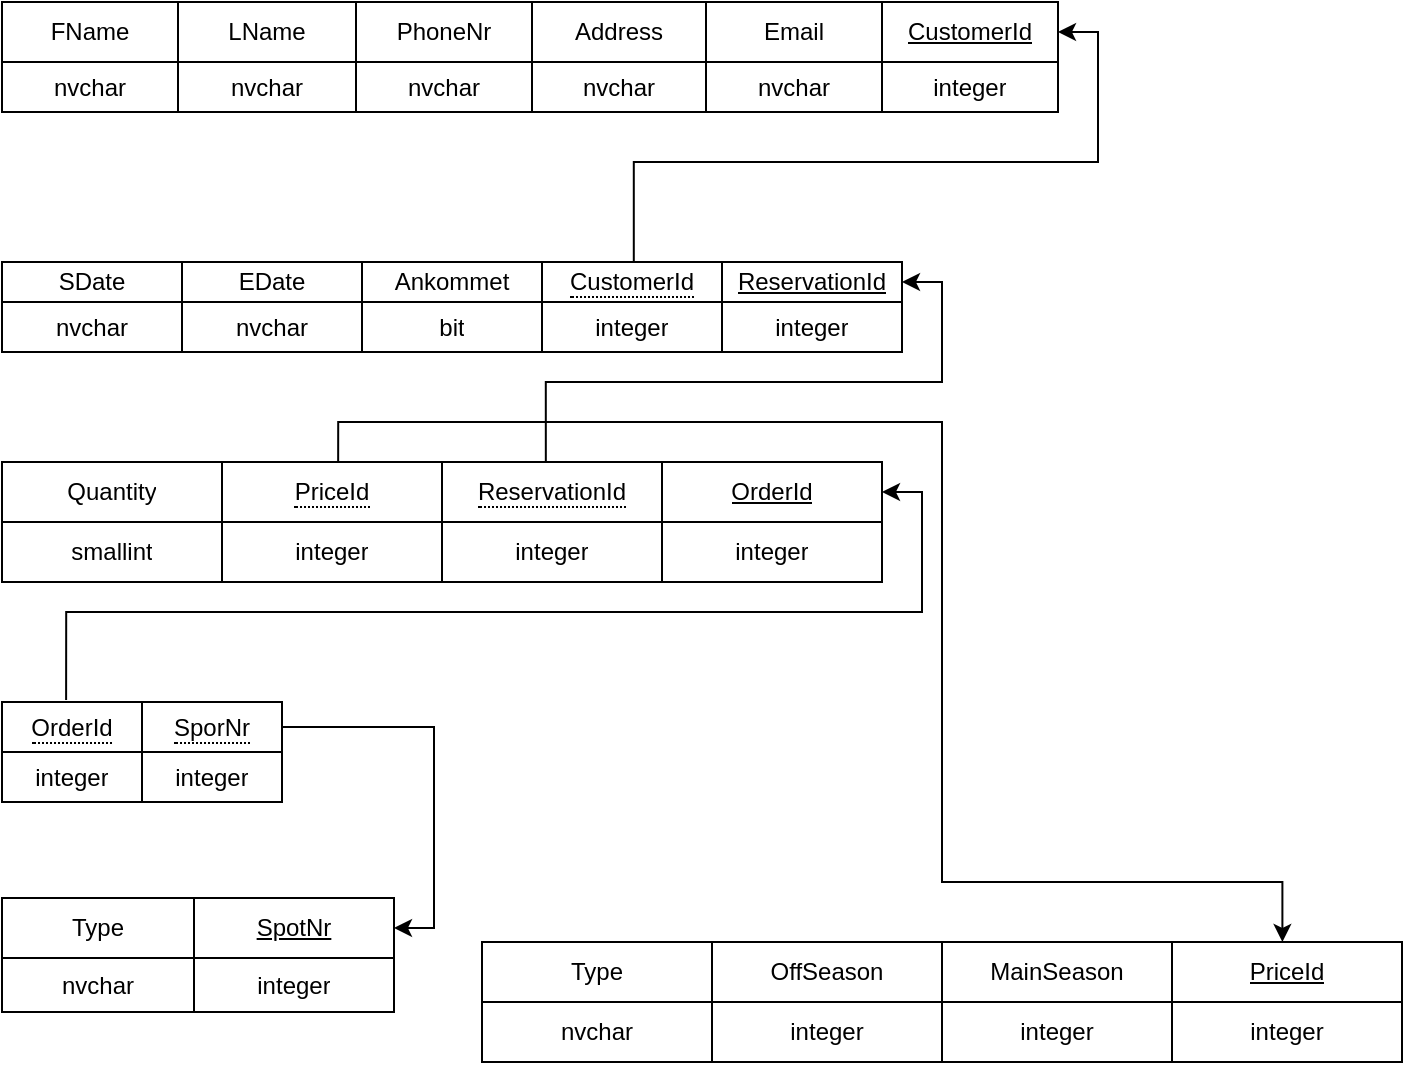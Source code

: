 <mxfile version="15.3.8" type="device"><diagram id="tQJHUnWnZHZ0aZ3PGCRK" name="Page-1"><mxGraphModel dx="1422" dy="845" grid="0" gridSize="10" guides="1" tooltips="1" connect="1" arrows="1" fold="1" page="1" pageScale="1" pageWidth="827" pageHeight="1169" math="0" shadow="0"><root><mxCell id="0"/><mxCell id="1" parent="0"/><mxCell id="6qrHct2rIWOiaFqvZe8y-100" style="edgeStyle=orthogonalEdgeStyle;rounded=0;orthogonalLoop=1;jettySize=auto;html=1;entryX=0.702;entryY=0.05;entryDx=0;entryDy=0;entryPerimeter=0;exitX=1;exitY=0.5;exitDx=0;exitDy=0;startArrow=classic;startFill=1;endArrow=none;endFill=0;" parent="1" source="6qrHct2rIWOiaFqvZe8y-22" target="6qrHct2rIWOiaFqvZe8y-37" edge="1"><mxGeometry relative="1" as="geometry"/></mxCell><mxCell id="6qrHct2rIWOiaFqvZe8y-21" value="" style="shape=table;startSize=0;container=1;collapsible=0;childLayout=tableLayout;" parent="1" vertex="1"><mxGeometry x="110" y="80" width="528" height="55" as="geometry"/></mxCell><mxCell id="6qrHct2rIWOiaFqvZe8y-22" value="" style="shape=partialRectangle;collapsible=0;dropTarget=0;pointerEvents=0;fillColor=none;top=0;left=0;bottom=0;right=0;points=[[0,0.5],[1,0.5]];portConstraint=eastwest;" parent="6qrHct2rIWOiaFqvZe8y-21" vertex="1"><mxGeometry width="528" height="30" as="geometry"/></mxCell><mxCell id="6qrHct2rIWOiaFqvZe8y-23" value="FName" style="shape=partialRectangle;html=1;whiteSpace=wrap;connectable=0;overflow=hidden;fillColor=none;top=0;left=0;bottom=0;right=0;pointerEvents=1;" parent="6qrHct2rIWOiaFqvZe8y-22" vertex="1"><mxGeometry width="88" height="30" as="geometry"><mxRectangle width="88" height="30" as="alternateBounds"/></mxGeometry></mxCell><mxCell id="6qrHct2rIWOiaFqvZe8y-24" value="LName" style="shape=partialRectangle;html=1;whiteSpace=wrap;connectable=0;overflow=hidden;fillColor=none;top=0;left=0;bottom=0;right=0;pointerEvents=1;" parent="6qrHct2rIWOiaFqvZe8y-22" vertex="1"><mxGeometry x="88" width="89" height="30" as="geometry"><mxRectangle width="89" height="30" as="alternateBounds"/></mxGeometry></mxCell><mxCell id="6qrHct2rIWOiaFqvZe8y-25" value="PhoneNr" style="shape=partialRectangle;html=1;whiteSpace=wrap;connectable=0;overflow=hidden;fillColor=none;top=0;left=0;bottom=0;right=0;pointerEvents=1;" parent="6qrHct2rIWOiaFqvZe8y-22" vertex="1"><mxGeometry x="177" width="88" height="30" as="geometry"><mxRectangle width="88" height="30" as="alternateBounds"/></mxGeometry></mxCell><mxCell id="6qrHct2rIWOiaFqvZe8y-26" value="Address" style="shape=partialRectangle;html=1;whiteSpace=wrap;connectable=0;overflow=hidden;fillColor=none;top=0;left=0;bottom=0;right=0;pointerEvents=1;" parent="6qrHct2rIWOiaFqvZe8y-22" vertex="1"><mxGeometry x="265" width="87" height="30" as="geometry"><mxRectangle width="87" height="30" as="alternateBounds"/></mxGeometry></mxCell><mxCell id="6qrHct2rIWOiaFqvZe8y-27" value="Email" style="shape=partialRectangle;html=1;whiteSpace=wrap;connectable=0;overflow=hidden;fillColor=none;top=0;left=0;bottom=0;right=0;pointerEvents=1;" parent="6qrHct2rIWOiaFqvZe8y-22" vertex="1"><mxGeometry x="352" width="88" height="30" as="geometry"><mxRectangle width="88" height="30" as="alternateBounds"/></mxGeometry></mxCell><mxCell id="6qrHct2rIWOiaFqvZe8y-28" value="&lt;u&gt;CustomerId&lt;/u&gt;" style="shape=partialRectangle;html=1;whiteSpace=wrap;connectable=0;overflow=hidden;fillColor=none;top=0;left=0;bottom=0;right=0;pointerEvents=1;" parent="6qrHct2rIWOiaFqvZe8y-22" vertex="1"><mxGeometry x="440" width="88" height="30" as="geometry"><mxRectangle width="88" height="30" as="alternateBounds"/></mxGeometry></mxCell><mxCell id="6qrHct2rIWOiaFqvZe8y-29" value="" style="shape=partialRectangle;collapsible=0;dropTarget=0;pointerEvents=0;fillColor=none;top=0;left=0;bottom=0;right=0;points=[[0,0.5],[1,0.5]];portConstraint=eastwest;" parent="6qrHct2rIWOiaFqvZe8y-21" vertex="1"><mxGeometry y="30" width="528" height="25" as="geometry"/></mxCell><mxCell id="6qrHct2rIWOiaFqvZe8y-30" value="nvchar" style="shape=partialRectangle;html=1;whiteSpace=wrap;connectable=0;overflow=hidden;fillColor=none;top=0;left=0;bottom=0;right=0;pointerEvents=1;" parent="6qrHct2rIWOiaFqvZe8y-29" vertex="1"><mxGeometry width="88" height="25" as="geometry"><mxRectangle width="88" height="25" as="alternateBounds"/></mxGeometry></mxCell><mxCell id="6qrHct2rIWOiaFqvZe8y-31" value="nvchar" style="shape=partialRectangle;html=1;whiteSpace=wrap;connectable=0;overflow=hidden;fillColor=none;top=0;left=0;bottom=0;right=0;pointerEvents=1;" parent="6qrHct2rIWOiaFqvZe8y-29" vertex="1"><mxGeometry x="88" width="89" height="25" as="geometry"><mxRectangle width="89" height="25" as="alternateBounds"/></mxGeometry></mxCell><mxCell id="6qrHct2rIWOiaFqvZe8y-32" value="nvchar" style="shape=partialRectangle;html=1;whiteSpace=wrap;connectable=0;overflow=hidden;fillColor=none;top=0;left=0;bottom=0;right=0;pointerEvents=1;" parent="6qrHct2rIWOiaFqvZe8y-29" vertex="1"><mxGeometry x="177" width="88" height="25" as="geometry"><mxRectangle width="88" height="25" as="alternateBounds"/></mxGeometry></mxCell><mxCell id="6qrHct2rIWOiaFqvZe8y-33" value="nvchar" style="shape=partialRectangle;html=1;whiteSpace=wrap;connectable=0;overflow=hidden;fillColor=none;top=0;left=0;bottom=0;right=0;pointerEvents=1;" parent="6qrHct2rIWOiaFqvZe8y-29" vertex="1"><mxGeometry x="265" width="87" height="25" as="geometry"><mxRectangle width="87" height="25" as="alternateBounds"/></mxGeometry></mxCell><mxCell id="6qrHct2rIWOiaFqvZe8y-34" value="nvchar" style="shape=partialRectangle;html=1;whiteSpace=wrap;connectable=0;overflow=hidden;fillColor=none;top=0;left=0;bottom=0;right=0;pointerEvents=1;" parent="6qrHct2rIWOiaFqvZe8y-29" vertex="1"><mxGeometry x="352" width="88" height="25" as="geometry"><mxRectangle width="88" height="25" as="alternateBounds"/></mxGeometry></mxCell><mxCell id="6qrHct2rIWOiaFqvZe8y-35" value="integer" style="shape=partialRectangle;html=1;whiteSpace=wrap;connectable=0;overflow=hidden;fillColor=none;top=0;left=0;bottom=0;right=0;pointerEvents=1;" parent="6qrHct2rIWOiaFqvZe8y-29" vertex="1"><mxGeometry x="440" width="88" height="25" as="geometry"><mxRectangle width="88" height="25" as="alternateBounds"/></mxGeometry></mxCell><mxCell id="6qrHct2rIWOiaFqvZe8y-36" value="" style="shape=table;startSize=0;container=1;collapsible=0;childLayout=tableLayout;" parent="1" vertex="1"><mxGeometry x="110" y="210" width="450" height="45.0" as="geometry"/></mxCell><mxCell id="6qrHct2rIWOiaFqvZe8y-37" value="" style="shape=partialRectangle;collapsible=0;dropTarget=0;pointerEvents=0;fillColor=none;top=0;left=0;bottom=0;right=0;points=[[0,0.5],[1,0.5]];portConstraint=eastwest;" parent="6qrHct2rIWOiaFqvZe8y-36" vertex="1"><mxGeometry width="450" height="20" as="geometry"/></mxCell><mxCell id="6qrHct2rIWOiaFqvZe8y-38" value="SDate" style="shape=partialRectangle;html=1;whiteSpace=wrap;connectable=0;overflow=hidden;fillColor=none;top=0;left=0;bottom=0;right=0;pointerEvents=1;" parent="6qrHct2rIWOiaFqvZe8y-37" vertex="1"><mxGeometry width="90" height="20" as="geometry"><mxRectangle width="90" height="20" as="alternateBounds"/></mxGeometry></mxCell><mxCell id="6qrHct2rIWOiaFqvZe8y-39" value="EDate" style="shape=partialRectangle;html=1;whiteSpace=wrap;connectable=0;overflow=hidden;fillColor=none;top=0;left=0;bottom=0;right=0;pointerEvents=1;" parent="6qrHct2rIWOiaFqvZe8y-37" vertex="1"><mxGeometry x="90" width="90" height="20" as="geometry"><mxRectangle width="90" height="20" as="alternateBounds"/></mxGeometry></mxCell><mxCell id="OQfgwqt8-wcPSQ_-LDFS-3" value="Ankommet" style="shape=partialRectangle;html=1;whiteSpace=wrap;connectable=0;overflow=hidden;fillColor=none;top=0;left=0;bottom=0;right=0;pointerEvents=1;" vertex="1" parent="6qrHct2rIWOiaFqvZe8y-37"><mxGeometry x="180" width="90" height="20" as="geometry"><mxRectangle width="90" height="20" as="alternateBounds"/></mxGeometry></mxCell><mxCell id="6qrHct2rIWOiaFqvZe8y-40" value="&lt;div style=&quot;border-bottom: 1px dotted black&quot;&gt;CustomerId&lt;/div&gt;" style="shape=partialRectangle;html=1;whiteSpace=wrap;connectable=0;overflow=hidden;fillColor=none;top=0;left=0;bottom=0;right=0;pointerEvents=1;" parent="6qrHct2rIWOiaFqvZe8y-37" vertex="1"><mxGeometry x="270" width="90" height="20" as="geometry"><mxRectangle width="90" height="20" as="alternateBounds"/></mxGeometry></mxCell><mxCell id="6qrHct2rIWOiaFqvZe8y-41" value="&lt;u&gt;ReservationId&lt;/u&gt;" style="shape=partialRectangle;html=1;whiteSpace=wrap;connectable=0;overflow=hidden;fillColor=none;top=0;left=0;bottom=0;right=0;pointerEvents=1;" parent="6qrHct2rIWOiaFqvZe8y-37" vertex="1"><mxGeometry x="360" width="90" height="20" as="geometry"><mxRectangle width="90" height="20" as="alternateBounds"/></mxGeometry></mxCell><mxCell id="6qrHct2rIWOiaFqvZe8y-42" value="" style="shape=partialRectangle;collapsible=0;dropTarget=0;pointerEvents=0;fillColor=none;top=0;left=0;bottom=0;right=0;points=[[0,0.5],[1,0.5]];portConstraint=eastwest;" parent="6qrHct2rIWOiaFqvZe8y-36" vertex="1"><mxGeometry y="20" width="450" height="25" as="geometry"/></mxCell><mxCell id="6qrHct2rIWOiaFqvZe8y-43" value="nvchar" style="shape=partialRectangle;html=1;whiteSpace=wrap;connectable=0;overflow=hidden;fillColor=none;top=0;left=0;bottom=0;right=0;pointerEvents=1;" parent="6qrHct2rIWOiaFqvZe8y-42" vertex="1"><mxGeometry width="90" height="25" as="geometry"><mxRectangle width="90" height="25" as="alternateBounds"/></mxGeometry></mxCell><mxCell id="6qrHct2rIWOiaFqvZe8y-44" value="nvchar" style="shape=partialRectangle;html=1;whiteSpace=wrap;connectable=0;overflow=hidden;fillColor=none;top=0;left=0;bottom=0;right=0;pointerEvents=1;" parent="6qrHct2rIWOiaFqvZe8y-42" vertex="1"><mxGeometry x="90" width="90" height="25" as="geometry"><mxRectangle width="90" height="25" as="alternateBounds"/></mxGeometry></mxCell><mxCell id="OQfgwqt8-wcPSQ_-LDFS-4" value="bit" style="shape=partialRectangle;html=1;whiteSpace=wrap;connectable=0;overflow=hidden;fillColor=none;top=0;left=0;bottom=0;right=0;pointerEvents=1;" vertex="1" parent="6qrHct2rIWOiaFqvZe8y-42"><mxGeometry x="180" width="90" height="25" as="geometry"><mxRectangle width="90" height="25" as="alternateBounds"/></mxGeometry></mxCell><mxCell id="6qrHct2rIWOiaFqvZe8y-45" value="integer" style="shape=partialRectangle;html=1;whiteSpace=wrap;connectable=0;overflow=hidden;fillColor=none;top=0;left=0;bottom=0;right=0;pointerEvents=1;" parent="6qrHct2rIWOiaFqvZe8y-42" vertex="1"><mxGeometry x="270" width="90" height="25" as="geometry"><mxRectangle width="90" height="25" as="alternateBounds"/></mxGeometry></mxCell><mxCell id="6qrHct2rIWOiaFqvZe8y-46" value="integer" style="shape=partialRectangle;html=1;whiteSpace=wrap;connectable=0;overflow=hidden;fillColor=none;top=0;left=0;bottom=0;right=0;pointerEvents=1;" parent="6qrHct2rIWOiaFqvZe8y-42" vertex="1"><mxGeometry x="360" width="90" height="25" as="geometry"><mxRectangle width="90" height="25" as="alternateBounds"/></mxGeometry></mxCell><mxCell id="6qrHct2rIWOiaFqvZe8y-47" value="" style="shape=table;startSize=0;container=1;collapsible=0;childLayout=tableLayout;" parent="1" vertex="1"><mxGeometry x="110" y="528" width="196" height="57" as="geometry"/></mxCell><mxCell id="6qrHct2rIWOiaFqvZe8y-48" value="" style="shape=partialRectangle;collapsible=0;dropTarget=0;pointerEvents=0;fillColor=none;top=0;left=0;bottom=0;right=0;points=[[0,0.5],[1,0.5]];portConstraint=eastwest;" parent="6qrHct2rIWOiaFqvZe8y-47" vertex="1"><mxGeometry width="196" height="30" as="geometry"/></mxCell><mxCell id="6qrHct2rIWOiaFqvZe8y-49" value="Type" style="shape=partialRectangle;html=1;whiteSpace=wrap;connectable=0;overflow=hidden;fillColor=none;top=0;left=0;bottom=0;right=0;pointerEvents=1;" parent="6qrHct2rIWOiaFqvZe8y-48" vertex="1"><mxGeometry width="96" height="30" as="geometry"><mxRectangle width="96" height="30" as="alternateBounds"/></mxGeometry></mxCell><mxCell id="6qrHct2rIWOiaFqvZe8y-51" value="&lt;u&gt;SpotNr&lt;/u&gt;" style="shape=partialRectangle;html=1;whiteSpace=wrap;connectable=0;overflow=hidden;fillColor=none;top=0;left=0;bottom=0;right=0;pointerEvents=1;" parent="6qrHct2rIWOiaFqvZe8y-48" vertex="1"><mxGeometry x="96" width="100" height="30" as="geometry"><mxRectangle width="100" height="30" as="alternateBounds"/></mxGeometry></mxCell><mxCell id="6qrHct2rIWOiaFqvZe8y-52" value="" style="shape=partialRectangle;collapsible=0;dropTarget=0;pointerEvents=0;fillColor=none;top=0;left=0;bottom=0;right=0;points=[[0,0.5],[1,0.5]];portConstraint=eastwest;" parent="6qrHct2rIWOiaFqvZe8y-47" vertex="1"><mxGeometry y="30" width="196" height="27" as="geometry"/></mxCell><mxCell id="6qrHct2rIWOiaFqvZe8y-53" value="nvchar" style="shape=partialRectangle;html=1;whiteSpace=wrap;connectable=0;overflow=hidden;fillColor=none;top=0;left=0;bottom=0;right=0;pointerEvents=1;" parent="6qrHct2rIWOiaFqvZe8y-52" vertex="1"><mxGeometry width="96" height="27" as="geometry"><mxRectangle width="96" height="27" as="alternateBounds"/></mxGeometry></mxCell><mxCell id="6qrHct2rIWOiaFqvZe8y-55" value="integer" style="shape=partialRectangle;html=1;whiteSpace=wrap;connectable=0;overflow=hidden;fillColor=none;top=0;left=0;bottom=0;right=0;pointerEvents=1;" parent="6qrHct2rIWOiaFqvZe8y-52" vertex="1"><mxGeometry x="96" width="100" height="27" as="geometry"><mxRectangle width="100" height="27" as="alternateBounds"/></mxGeometry></mxCell><mxCell id="6qrHct2rIWOiaFqvZe8y-102" style="edgeStyle=orthogonalEdgeStyle;rounded=0;orthogonalLoop=1;jettySize=auto;html=1;startArrow=none;startFill=0;endArrow=classic;endFill=1;exitX=0.618;exitY=0;exitDx=0;exitDy=0;exitPerimeter=0;entryX=1;entryY=0.5;entryDx=0;entryDy=0;" parent="1" source="6qrHct2rIWOiaFqvZe8y-61" target="6qrHct2rIWOiaFqvZe8y-37" edge="1"><mxGeometry relative="1" as="geometry"/></mxCell><mxCell id="6qrHct2rIWOiaFqvZe8y-105" style="edgeStyle=orthogonalEdgeStyle;rounded=0;orthogonalLoop=1;jettySize=auto;html=1;entryX=0.87;entryY=0;entryDx=0;entryDy=0;entryPerimeter=0;startArrow=none;startFill=0;endArrow=classic;endFill=1;exitX=0.382;exitY=0;exitDx=0;exitDy=0;exitPerimeter=0;" parent="1" source="6qrHct2rIWOiaFqvZe8y-61" target="6qrHct2rIWOiaFqvZe8y-71" edge="1"><mxGeometry relative="1" as="geometry"><Array as="points"><mxPoint x="278" y="290"/><mxPoint x="580" y="290"/><mxPoint x="580" y="520"/><mxPoint x="750" y="520"/></Array></mxGeometry></mxCell><mxCell id="6qrHct2rIWOiaFqvZe8y-60" value="" style="shape=table;startSize=0;container=1;collapsible=0;childLayout=tableLayout;" parent="1" vertex="1"><mxGeometry x="110" y="310" width="440" height="60" as="geometry"/></mxCell><mxCell id="6qrHct2rIWOiaFqvZe8y-61" value="" style="shape=partialRectangle;collapsible=0;dropTarget=0;pointerEvents=0;fillColor=none;top=0;left=0;bottom=0;right=0;points=[[0,0.5],[1,0.5]];portConstraint=eastwest;" parent="6qrHct2rIWOiaFqvZe8y-60" vertex="1"><mxGeometry width="440" height="30" as="geometry"/></mxCell><mxCell id="6qrHct2rIWOiaFqvZe8y-62" value="Quantity" style="shape=partialRectangle;html=1;whiteSpace=wrap;connectable=0;overflow=hidden;fillColor=none;top=0;left=0;bottom=0;right=0;pointerEvents=1;" parent="6qrHct2rIWOiaFqvZe8y-61" vertex="1"><mxGeometry width="110" height="30" as="geometry"><mxRectangle width="110" height="30" as="alternateBounds"/></mxGeometry></mxCell><mxCell id="6qrHct2rIWOiaFqvZe8y-63" value="&lt;div style=&quot;border-bottom: 1px dotted&quot;&gt;PriceId&lt;/div&gt;" style="shape=partialRectangle;html=1;whiteSpace=wrap;connectable=0;overflow=hidden;fillColor=none;top=0;left=0;bottom=0;right=0;pointerEvents=1;" parent="6qrHct2rIWOiaFqvZe8y-61" vertex="1"><mxGeometry x="110" width="110" height="30" as="geometry"><mxRectangle width="110" height="30" as="alternateBounds"/></mxGeometry></mxCell><mxCell id="6qrHct2rIWOiaFqvZe8y-83" value="&lt;div style=&quot;border-bottom: 1px dotted&quot;&gt;ReservationId&lt;/div&gt;" style="shape=partialRectangle;html=1;whiteSpace=wrap;connectable=0;overflow=hidden;fillColor=none;top=0;left=0;bottom=0;right=0;pointerEvents=1;" parent="6qrHct2rIWOiaFqvZe8y-61" vertex="1"><mxGeometry x="220" width="110" height="30" as="geometry"><mxRectangle width="110" height="30" as="alternateBounds"/></mxGeometry></mxCell><mxCell id="6qrHct2rIWOiaFqvZe8y-64" value="&lt;u&gt;OrderId&lt;/u&gt;" style="shape=partialRectangle;html=1;whiteSpace=wrap;connectable=0;overflow=hidden;fillColor=none;top=0;left=0;bottom=0;right=0;pointerEvents=1;" parent="6qrHct2rIWOiaFqvZe8y-61" vertex="1"><mxGeometry x="330" width="110" height="30" as="geometry"><mxRectangle width="110" height="30" as="alternateBounds"/></mxGeometry></mxCell><mxCell id="6qrHct2rIWOiaFqvZe8y-65" value="" style="shape=partialRectangle;collapsible=0;dropTarget=0;pointerEvents=0;fillColor=none;top=0;left=0;bottom=0;right=0;points=[[0,0.5],[1,0.5]];portConstraint=eastwest;" parent="6qrHct2rIWOiaFqvZe8y-60" vertex="1"><mxGeometry y="30" width="440" height="30" as="geometry"/></mxCell><mxCell id="6qrHct2rIWOiaFqvZe8y-66" value="smallint" style="shape=partialRectangle;html=1;whiteSpace=wrap;connectable=0;overflow=hidden;fillColor=none;top=0;left=0;bottom=0;right=0;pointerEvents=1;" parent="6qrHct2rIWOiaFqvZe8y-65" vertex="1"><mxGeometry width="110" height="30" as="geometry"><mxRectangle width="110" height="30" as="alternateBounds"/></mxGeometry></mxCell><mxCell id="6qrHct2rIWOiaFqvZe8y-67" value="integer" style="shape=partialRectangle;html=1;whiteSpace=wrap;connectable=0;overflow=hidden;fillColor=none;top=0;left=0;bottom=0;right=0;pointerEvents=1;" parent="6qrHct2rIWOiaFqvZe8y-65" vertex="1"><mxGeometry x="110" width="110" height="30" as="geometry"><mxRectangle width="110" height="30" as="alternateBounds"/></mxGeometry></mxCell><mxCell id="6qrHct2rIWOiaFqvZe8y-84" value="integer" style="shape=partialRectangle;html=1;whiteSpace=wrap;connectable=0;overflow=hidden;fillColor=none;top=0;left=0;bottom=0;right=0;pointerEvents=1;" parent="6qrHct2rIWOiaFqvZe8y-65" vertex="1"><mxGeometry x="220" width="110" height="30" as="geometry"><mxRectangle width="110" height="30" as="alternateBounds"/></mxGeometry></mxCell><mxCell id="6qrHct2rIWOiaFqvZe8y-68" value="integer" style="shape=partialRectangle;html=1;whiteSpace=wrap;connectable=0;overflow=hidden;fillColor=none;top=0;left=0;bottom=0;right=0;pointerEvents=1;" parent="6qrHct2rIWOiaFqvZe8y-65" vertex="1"><mxGeometry x="330" width="110" height="30" as="geometry"><mxRectangle width="110" height="30" as="alternateBounds"/></mxGeometry></mxCell><mxCell id="6qrHct2rIWOiaFqvZe8y-70" value="" style="shape=table;startSize=0;container=1;collapsible=0;childLayout=tableLayout;" parent="1" vertex="1"><mxGeometry x="350" y="550" width="460" height="60" as="geometry"/></mxCell><mxCell id="6qrHct2rIWOiaFqvZe8y-71" value="" style="shape=partialRectangle;collapsible=0;dropTarget=0;pointerEvents=0;fillColor=none;top=0;left=0;bottom=0;right=0;points=[[0,0.5],[1,0.5]];portConstraint=eastwest;" parent="6qrHct2rIWOiaFqvZe8y-70" vertex="1"><mxGeometry width="460" height="30" as="geometry"/></mxCell><mxCell id="6qrHct2rIWOiaFqvZe8y-72" value="Type" style="shape=partialRectangle;html=1;whiteSpace=wrap;connectable=0;overflow=hidden;fillColor=none;top=0;left=0;bottom=0;right=0;pointerEvents=1;" parent="6qrHct2rIWOiaFqvZe8y-71" vertex="1"><mxGeometry width="115" height="30" as="geometry"><mxRectangle width="115" height="30" as="alternateBounds"/></mxGeometry></mxCell><mxCell id="6qrHct2rIWOiaFqvZe8y-73" value="OffSeason" style="shape=partialRectangle;html=1;whiteSpace=wrap;connectable=0;overflow=hidden;fillColor=none;top=0;left=0;bottom=0;right=0;pointerEvents=1;" parent="6qrHct2rIWOiaFqvZe8y-71" vertex="1"><mxGeometry x="115" width="115" height="30" as="geometry"><mxRectangle width="115" height="30" as="alternateBounds"/></mxGeometry></mxCell><mxCell id="6qrHct2rIWOiaFqvZe8y-74" value="MainSeason" style="shape=partialRectangle;html=1;whiteSpace=wrap;connectable=0;overflow=hidden;fillColor=none;top=0;left=0;bottom=0;right=0;pointerEvents=1;" parent="6qrHct2rIWOiaFqvZe8y-71" vertex="1"><mxGeometry x="230" width="115" height="30" as="geometry"><mxRectangle width="115" height="30" as="alternateBounds"/></mxGeometry></mxCell><mxCell id="6qrHct2rIWOiaFqvZe8y-75" value="&lt;u&gt;PriceId&lt;/u&gt;" style="shape=partialRectangle;html=1;whiteSpace=wrap;connectable=0;overflow=hidden;fillColor=none;top=0;left=0;bottom=0;right=0;pointerEvents=1;" parent="6qrHct2rIWOiaFqvZe8y-71" vertex="1"><mxGeometry x="345" width="115" height="30" as="geometry"><mxRectangle width="115" height="30" as="alternateBounds"/></mxGeometry></mxCell><mxCell id="6qrHct2rIWOiaFqvZe8y-76" value="" style="shape=partialRectangle;collapsible=0;dropTarget=0;pointerEvents=0;fillColor=none;top=0;left=0;bottom=0;right=0;points=[[0,0.5],[1,0.5]];portConstraint=eastwest;" parent="6qrHct2rIWOiaFqvZe8y-70" vertex="1"><mxGeometry y="30" width="460" height="30" as="geometry"/></mxCell><mxCell id="6qrHct2rIWOiaFqvZe8y-77" value="nvchar" style="shape=partialRectangle;html=1;whiteSpace=wrap;connectable=0;overflow=hidden;fillColor=none;top=0;left=0;bottom=0;right=0;pointerEvents=1;" parent="6qrHct2rIWOiaFqvZe8y-76" vertex="1"><mxGeometry width="115" height="30" as="geometry"><mxRectangle width="115" height="30" as="alternateBounds"/></mxGeometry></mxCell><mxCell id="6qrHct2rIWOiaFqvZe8y-78" value="integer" style="shape=partialRectangle;html=1;whiteSpace=wrap;connectable=0;overflow=hidden;fillColor=none;top=0;left=0;bottom=0;right=0;pointerEvents=1;" parent="6qrHct2rIWOiaFqvZe8y-76" vertex="1"><mxGeometry x="115" width="115" height="30" as="geometry"><mxRectangle width="115" height="30" as="alternateBounds"/></mxGeometry></mxCell><mxCell id="6qrHct2rIWOiaFqvZe8y-79" value="integer" style="shape=partialRectangle;html=1;whiteSpace=wrap;connectable=0;overflow=hidden;fillColor=none;top=0;left=0;bottom=0;right=0;pointerEvents=1;" parent="6qrHct2rIWOiaFqvZe8y-76" vertex="1"><mxGeometry x="230" width="115" height="30" as="geometry"><mxRectangle width="115" height="30" as="alternateBounds"/></mxGeometry></mxCell><mxCell id="6qrHct2rIWOiaFqvZe8y-80" value="integer" style="shape=partialRectangle;html=1;whiteSpace=wrap;connectable=0;overflow=hidden;fillColor=none;top=0;left=0;bottom=0;right=0;pointerEvents=1;" parent="6qrHct2rIWOiaFqvZe8y-76" vertex="1"><mxGeometry x="345" width="115" height="30" as="geometry"><mxRectangle width="115" height="30" as="alternateBounds"/></mxGeometry></mxCell><mxCell id="6qrHct2rIWOiaFqvZe8y-103" style="edgeStyle=orthogonalEdgeStyle;rounded=0;orthogonalLoop=1;jettySize=auto;html=1;startArrow=none;startFill=0;endArrow=classic;endFill=1;entryX=1;entryY=0.5;entryDx=0;entryDy=0;exitX=0.229;exitY=-0.04;exitDx=0;exitDy=0;exitPerimeter=0;" parent="1" source="6qrHct2rIWOiaFqvZe8y-93" target="6qrHct2rIWOiaFqvZe8y-61" edge="1"><mxGeometry relative="1" as="geometry"><mxPoint x="600" y="330" as="targetPoint"/></mxGeometry></mxCell><mxCell id="6qrHct2rIWOiaFqvZe8y-92" value="" style="shape=table;startSize=0;container=1;collapsible=0;childLayout=tableLayout;" parent="1" vertex="1"><mxGeometry x="110" y="430" width="140" height="50" as="geometry"/></mxCell><mxCell id="6qrHct2rIWOiaFqvZe8y-93" value="" style="shape=partialRectangle;collapsible=0;dropTarget=0;pointerEvents=0;fillColor=none;top=0;left=0;bottom=0;right=0;points=[[0,0.5],[1,0.5]];portConstraint=eastwest;" parent="6qrHct2rIWOiaFqvZe8y-92" vertex="1"><mxGeometry width="140" height="25" as="geometry"/></mxCell><mxCell id="6qrHct2rIWOiaFqvZe8y-94" value="&lt;div style=&quot;border-bottom: 1px dotted&quot;&gt;OrderId&lt;/div&gt;" style="shape=partialRectangle;html=1;whiteSpace=wrap;connectable=0;overflow=hidden;fillColor=none;top=0;left=0;bottom=0;right=0;pointerEvents=1;" parent="6qrHct2rIWOiaFqvZe8y-93" vertex="1"><mxGeometry width="70" height="25" as="geometry"><mxRectangle width="70" height="25" as="alternateBounds"/></mxGeometry></mxCell><mxCell id="6qrHct2rIWOiaFqvZe8y-95" value="&lt;div style=&quot;border-bottom: 1px dotted&quot;&gt;SporNr&lt;/div&gt;" style="shape=partialRectangle;html=1;whiteSpace=wrap;connectable=0;overflow=hidden;fillColor=none;top=0;left=0;bottom=0;right=0;pointerEvents=1;" parent="6qrHct2rIWOiaFqvZe8y-93" vertex="1"><mxGeometry x="70" width="70" height="25" as="geometry"><mxRectangle width="70" height="25" as="alternateBounds"/></mxGeometry></mxCell><mxCell id="6qrHct2rIWOiaFqvZe8y-96" value="" style="shape=partialRectangle;collapsible=0;dropTarget=0;pointerEvents=0;fillColor=none;top=0;left=0;bottom=0;right=0;points=[[0,0.5],[1,0.5]];portConstraint=eastwest;" parent="6qrHct2rIWOiaFqvZe8y-92" vertex="1"><mxGeometry y="25" width="140" height="25" as="geometry"/></mxCell><mxCell id="6qrHct2rIWOiaFqvZe8y-97" value="integer" style="shape=partialRectangle;html=1;whiteSpace=wrap;connectable=0;overflow=hidden;fillColor=none;top=0;left=0;bottom=0;right=0;pointerEvents=1;" parent="6qrHct2rIWOiaFqvZe8y-96" vertex="1"><mxGeometry width="70" height="25" as="geometry"><mxRectangle width="70" height="25" as="alternateBounds"/></mxGeometry></mxCell><mxCell id="6qrHct2rIWOiaFqvZe8y-98" value="integer" style="shape=partialRectangle;html=1;whiteSpace=wrap;connectable=0;overflow=hidden;fillColor=none;top=0;left=0;bottom=0;right=0;pointerEvents=1;" parent="6qrHct2rIWOiaFqvZe8y-96" vertex="1"><mxGeometry x="70" width="70" height="25" as="geometry"><mxRectangle width="70" height="25" as="alternateBounds"/></mxGeometry></mxCell><mxCell id="6qrHct2rIWOiaFqvZe8y-104" style="edgeStyle=orthogonalEdgeStyle;rounded=0;orthogonalLoop=1;jettySize=auto;html=1;entryX=1;entryY=0.5;entryDx=0;entryDy=0;startArrow=none;startFill=0;endArrow=classic;endFill=1;" parent="1" source="6qrHct2rIWOiaFqvZe8y-93" target="6qrHct2rIWOiaFqvZe8y-48" edge="1"><mxGeometry relative="1" as="geometry"/></mxCell></root></mxGraphModel></diagram></mxfile>